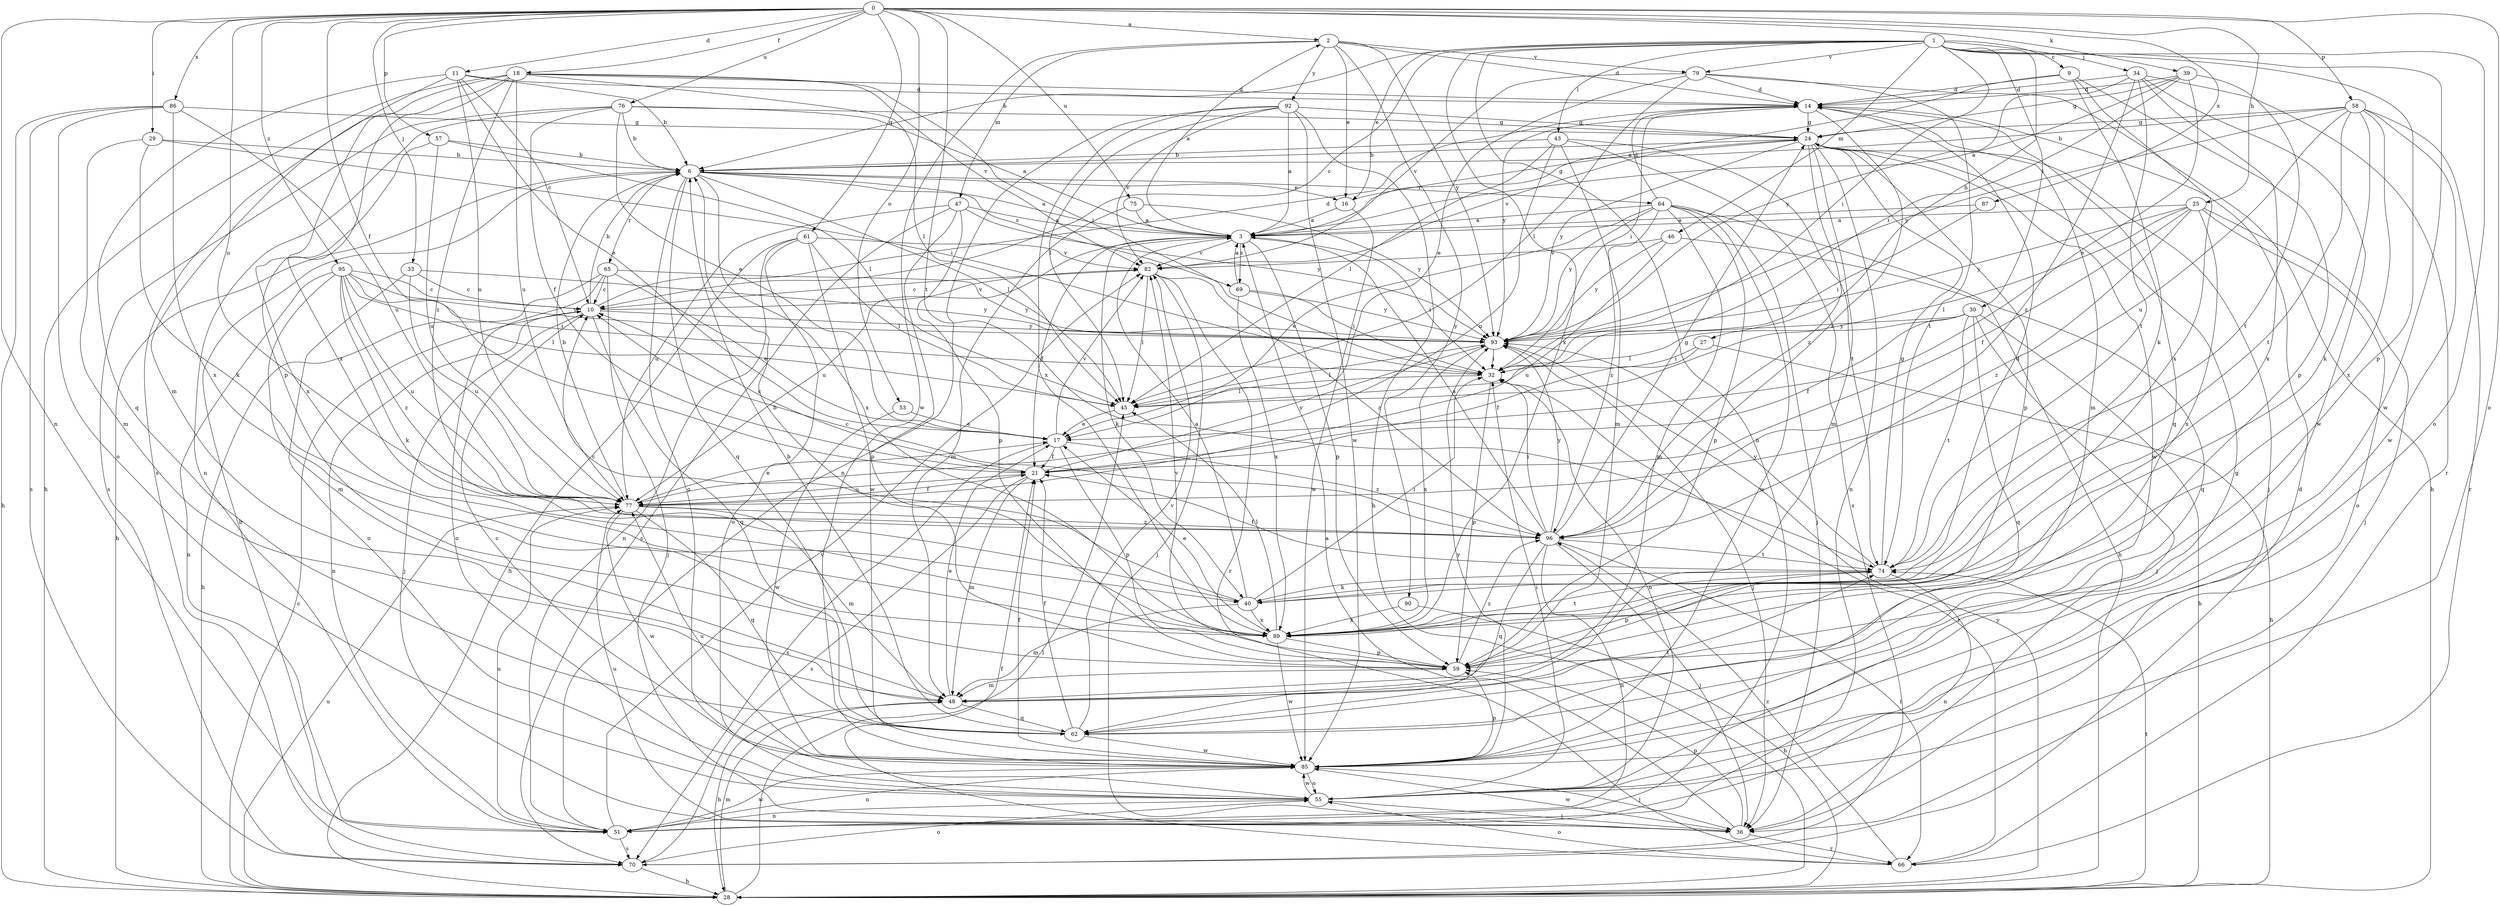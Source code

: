 strict digraph  {
0;
1;
2;
3;
6;
9;
10;
11;
14;
16;
17;
18;
21;
24;
25;
27;
28;
29;
30;
32;
33;
34;
36;
39;
40;
43;
45;
46;
47;
48;
51;
53;
55;
57;
58;
59;
61;
62;
64;
65;
66;
69;
70;
74;
75;
76;
77;
79;
82;
85;
86;
87;
89;
90;
92;
93;
95;
96;
0 -> 2  [label=a];
0 -> 11  [label=d];
0 -> 18  [label=f];
0 -> 21  [label=f];
0 -> 25  [label=h];
0 -> 29  [label=i];
0 -> 33  [label=j];
0 -> 39  [label=k];
0 -> 51  [label=n];
0 -> 53  [label=o];
0 -> 55  [label=o];
0 -> 57  [label=p];
0 -> 58  [label=p];
0 -> 61  [label=q];
0 -> 74  [label=t];
0 -> 75  [label=u];
0 -> 76  [label=u];
0 -> 77  [label=u];
0 -> 86  [label=x];
0 -> 87  [label=x];
0 -> 95  [label=z];
1 -> 6  [label=b];
1 -> 9  [label=c];
1 -> 10  [label=c];
1 -> 16  [label=e];
1 -> 27  [label=h];
1 -> 30  [label=i];
1 -> 32  [label=i];
1 -> 34  [label=j];
1 -> 43  [label=l];
1 -> 46  [label=m];
1 -> 51  [label=n];
1 -> 55  [label=o];
1 -> 59  [label=p];
1 -> 79  [label=v];
1 -> 85  [label=w];
1 -> 89  [label=x];
2 -> 14  [label=d];
2 -> 16  [label=e];
2 -> 47  [label=m];
2 -> 79  [label=v];
2 -> 85  [label=w];
2 -> 90  [label=y];
2 -> 92  [label=y];
2 -> 93  [label=y];
3 -> 2  [label=a];
3 -> 21  [label=f];
3 -> 32  [label=i];
3 -> 40  [label=k];
3 -> 59  [label=p];
3 -> 69  [label=s];
3 -> 77  [label=u];
3 -> 82  [label=v];
6 -> 3  [label=a];
6 -> 16  [label=e];
6 -> 28  [label=h];
6 -> 45  [label=l];
6 -> 55  [label=o];
6 -> 62  [label=q];
6 -> 64  [label=r];
6 -> 65  [label=r];
6 -> 69  [label=s];
6 -> 89  [label=x];
9 -> 3  [label=a];
9 -> 14  [label=d];
9 -> 40  [label=k];
9 -> 59  [label=p];
9 -> 89  [label=x];
10 -> 6  [label=b];
10 -> 14  [label=d];
10 -> 36  [label=j];
10 -> 51  [label=n];
10 -> 62  [label=q];
10 -> 82  [label=v];
10 -> 93  [label=y];
11 -> 6  [label=b];
11 -> 10  [label=c];
11 -> 14  [label=d];
11 -> 17  [label=e];
11 -> 48  [label=m];
11 -> 62  [label=q];
11 -> 77  [label=u];
14 -> 24  [label=g];
14 -> 32  [label=i];
14 -> 48  [label=m];
14 -> 62  [label=q];
14 -> 93  [label=y];
14 -> 96  [label=z];
16 -> 3  [label=a];
16 -> 24  [label=g];
16 -> 85  [label=w];
17 -> 21  [label=f];
17 -> 59  [label=p];
17 -> 70  [label=s];
17 -> 82  [label=v];
17 -> 96  [label=z];
18 -> 14  [label=d];
18 -> 28  [label=h];
18 -> 32  [label=i];
18 -> 45  [label=l];
18 -> 59  [label=p];
18 -> 70  [label=s];
18 -> 77  [label=u];
18 -> 82  [label=v];
18 -> 89  [label=x];
18 -> 96  [label=z];
21 -> 10  [label=c];
21 -> 48  [label=m];
21 -> 70  [label=s];
21 -> 77  [label=u];
21 -> 93  [label=y];
24 -> 6  [label=b];
24 -> 36  [label=j];
24 -> 48  [label=m];
24 -> 51  [label=n];
24 -> 59  [label=p];
24 -> 82  [label=v];
24 -> 85  [label=w];
24 -> 93  [label=y];
24 -> 96  [label=z];
25 -> 3  [label=a];
25 -> 21  [label=f];
25 -> 36  [label=j];
25 -> 45  [label=l];
25 -> 55  [label=o];
25 -> 89  [label=x];
25 -> 93  [label=y];
25 -> 96  [label=z];
27 -> 21  [label=f];
27 -> 28  [label=h];
27 -> 32  [label=i];
28 -> 10  [label=c];
28 -> 45  [label=l];
28 -> 48  [label=m];
28 -> 74  [label=t];
28 -> 77  [label=u];
28 -> 93  [label=y];
29 -> 6  [label=b];
29 -> 32  [label=i];
29 -> 40  [label=k];
29 -> 48  [label=m];
30 -> 21  [label=f];
30 -> 28  [label=h];
30 -> 36  [label=j];
30 -> 45  [label=l];
30 -> 62  [label=q];
30 -> 74  [label=t];
30 -> 93  [label=y];
32 -> 45  [label=l];
32 -> 55  [label=o];
32 -> 59  [label=p];
33 -> 10  [label=c];
33 -> 55  [label=o];
33 -> 77  [label=u];
33 -> 93  [label=y];
34 -> 14  [label=d];
34 -> 66  [label=r];
34 -> 74  [label=t];
34 -> 85  [label=w];
34 -> 89  [label=x];
34 -> 93  [label=y];
34 -> 96  [label=z];
36 -> 3  [label=a];
36 -> 59  [label=p];
36 -> 66  [label=r];
36 -> 77  [label=u];
36 -> 85  [label=w];
39 -> 3  [label=a];
39 -> 14  [label=d];
39 -> 17  [label=e];
39 -> 24  [label=g];
39 -> 32  [label=i];
39 -> 74  [label=t];
40 -> 3  [label=a];
40 -> 10  [label=c];
40 -> 14  [label=d];
40 -> 32  [label=i];
40 -> 48  [label=m];
40 -> 89  [label=x];
43 -> 6  [label=b];
43 -> 45  [label=l];
43 -> 48  [label=m];
43 -> 70  [label=s];
43 -> 74  [label=t];
43 -> 77  [label=u];
45 -> 17  [label=e];
46 -> 62  [label=q];
46 -> 77  [label=u];
46 -> 82  [label=v];
46 -> 93  [label=y];
47 -> 3  [label=a];
47 -> 59  [label=p];
47 -> 70  [label=s];
47 -> 77  [label=u];
47 -> 85  [label=w];
47 -> 93  [label=y];
48 -> 17  [label=e];
48 -> 28  [label=h];
48 -> 62  [label=q];
51 -> 70  [label=s];
51 -> 77  [label=u];
51 -> 82  [label=v];
51 -> 85  [label=w];
53 -> 17  [label=e];
53 -> 85  [label=w];
55 -> 24  [label=g];
55 -> 32  [label=i];
55 -> 36  [label=j];
55 -> 51  [label=n];
55 -> 85  [label=w];
57 -> 6  [label=b];
57 -> 45  [label=l];
57 -> 77  [label=u];
57 -> 89  [label=x];
58 -> 6  [label=b];
58 -> 24  [label=g];
58 -> 40  [label=k];
58 -> 66  [label=r];
58 -> 74  [label=t];
58 -> 77  [label=u];
58 -> 85  [label=w];
58 -> 89  [label=x];
58 -> 93  [label=y];
59 -> 48  [label=m];
59 -> 82  [label=v];
59 -> 96  [label=z];
61 -> 28  [label=h];
61 -> 45  [label=l];
61 -> 51  [label=n];
61 -> 55  [label=o];
61 -> 59  [label=p];
61 -> 82  [label=v];
62 -> 6  [label=b];
62 -> 21  [label=f];
62 -> 74  [label=t];
62 -> 82  [label=v];
62 -> 85  [label=w];
64 -> 3  [label=a];
64 -> 14  [label=d];
64 -> 17  [label=e];
64 -> 28  [label=h];
64 -> 36  [label=j];
64 -> 48  [label=m];
64 -> 59  [label=p];
64 -> 85  [label=w];
64 -> 93  [label=y];
64 -> 96  [label=z];
65 -> 10  [label=c];
65 -> 17  [label=e];
65 -> 28  [label=h];
65 -> 36  [label=j];
65 -> 55  [label=o];
65 -> 93  [label=y];
66 -> 21  [label=f];
66 -> 32  [label=i];
66 -> 55  [label=o];
66 -> 96  [label=z];
69 -> 3  [label=a];
69 -> 32  [label=i];
69 -> 89  [label=x];
69 -> 93  [label=y];
70 -> 6  [label=b];
70 -> 14  [label=d];
70 -> 28  [label=h];
70 -> 55  [label=o];
74 -> 21  [label=f];
74 -> 24  [label=g];
74 -> 40  [label=k];
74 -> 51  [label=n];
74 -> 59  [label=p];
74 -> 93  [label=y];
75 -> 3  [label=a];
75 -> 48  [label=m];
75 -> 93  [label=y];
76 -> 3  [label=a];
76 -> 6  [label=b];
76 -> 17  [label=e];
76 -> 21  [label=f];
76 -> 24  [label=g];
76 -> 51  [label=n];
76 -> 70  [label=s];
77 -> 6  [label=b];
77 -> 17  [label=e];
77 -> 21  [label=f];
77 -> 48  [label=m];
77 -> 62  [label=q];
77 -> 85  [label=w];
77 -> 96  [label=z];
79 -> 14  [label=d];
79 -> 17  [label=e];
79 -> 28  [label=h];
79 -> 45  [label=l];
79 -> 74  [label=t];
79 -> 82  [label=v];
82 -> 10  [label=c];
82 -> 36  [label=j];
82 -> 45  [label=l];
82 -> 66  [label=r];
82 -> 96  [label=z];
85 -> 10  [label=c];
85 -> 21  [label=f];
85 -> 36  [label=j];
85 -> 51  [label=n];
85 -> 55  [label=o];
85 -> 59  [label=p];
85 -> 77  [label=u];
85 -> 93  [label=y];
86 -> 24  [label=g];
86 -> 28  [label=h];
86 -> 55  [label=o];
86 -> 70  [label=s];
86 -> 77  [label=u];
86 -> 89  [label=x];
87 -> 3  [label=a];
87 -> 32  [label=i];
89 -> 6  [label=b];
89 -> 17  [label=e];
89 -> 45  [label=l];
89 -> 59  [label=p];
89 -> 74  [label=t];
89 -> 85  [label=w];
90 -> 28  [label=h];
90 -> 89  [label=x];
92 -> 3  [label=a];
92 -> 24  [label=g];
92 -> 28  [label=h];
92 -> 45  [label=l];
92 -> 51  [label=n];
92 -> 82  [label=v];
92 -> 85  [label=w];
92 -> 89  [label=x];
93 -> 32  [label=i];
93 -> 36  [label=j];
93 -> 45  [label=l];
93 -> 89  [label=x];
95 -> 10  [label=c];
95 -> 32  [label=i];
95 -> 40  [label=k];
95 -> 45  [label=l];
95 -> 48  [label=m];
95 -> 51  [label=n];
95 -> 77  [label=u];
95 -> 93  [label=y];
95 -> 96  [label=z];
96 -> 3  [label=a];
96 -> 10  [label=c];
96 -> 24  [label=g];
96 -> 32  [label=i];
96 -> 36  [label=j];
96 -> 51  [label=n];
96 -> 62  [label=q];
96 -> 66  [label=r];
96 -> 74  [label=t];
96 -> 93  [label=y];
}
